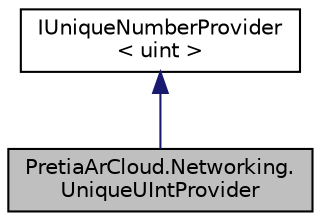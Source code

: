 digraph "PretiaArCloud.Networking.UniqueUIntProvider"
{
 // LATEX_PDF_SIZE
  edge [fontname="Helvetica",fontsize="10",labelfontname="Helvetica",labelfontsize="10"];
  node [fontname="Helvetica",fontsize="10",shape=record];
  Node1 [label="PretiaArCloud.Networking.\lUniqueUIntProvider",height=0.2,width=0.4,color="black", fillcolor="grey75", style="filled", fontcolor="black",tooltip=" "];
  Node2 -> Node1 [dir="back",color="midnightblue",fontsize="10",style="solid",fontname="Helvetica"];
  Node2 [label="IUniqueNumberProvider\l\< uint \>",height=0.2,width=0.4,color="black", fillcolor="white", style="filled",URL="$interfacePretiaArCloud_1_1Networking_1_1IUniqueNumberProvider.html",tooltip=" "];
}
